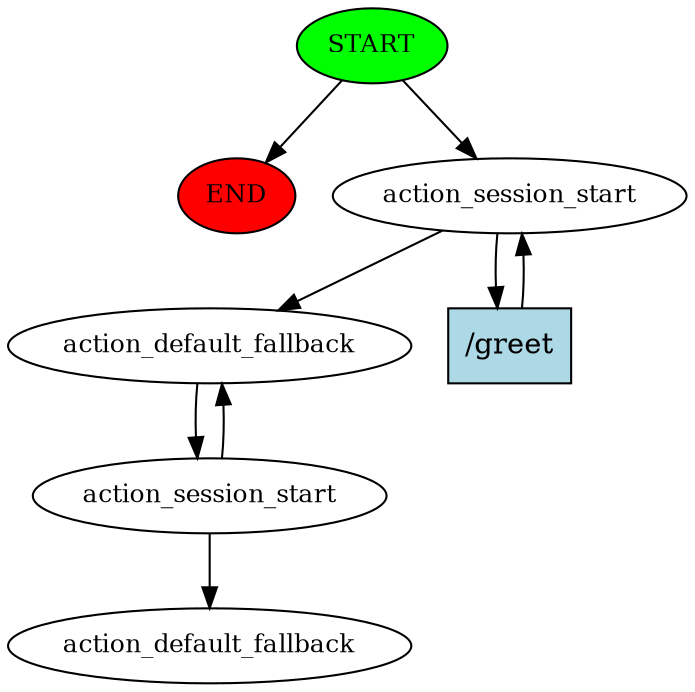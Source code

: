 digraph  {
0 [class="start active", fillcolor=green, fontsize=12, label=START, style=filled];
"-1" [class=end, fillcolor=red, fontsize=12, label=END, style=filled];
1 [class=active, fontsize=12, label=action_session_start];
3 [class=active, fontsize=12, label=action_default_fallback];
4 [class=active, fontsize=12, label=action_session_start];
7 [class="dashed active", fontsize=12, label=action_default_fallback];
8 [class="intent active", fillcolor=lightblue, label="/greet", shape=rect, style=filled];
0 -> "-1"  [class="", key=NONE, label=""];
0 -> 1  [class=active, key=NONE, label=""];
1 -> 3  [class=active, key=NONE, label=""];
1 -> 8  [class=active, key=0];
3 -> 4  [class=active, key=NONE, label=""];
4 -> 3  [class=active, key=NONE, label=""];
4 -> 7  [class=active, key=NONE, label=""];
8 -> 1  [class=active, key=0];
}
